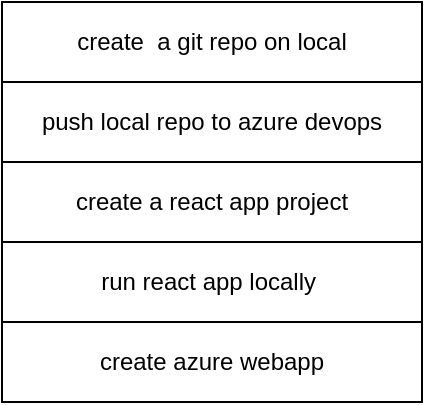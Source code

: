 <mxfile version="14.6.0" type="github">
  <diagram id="VKaJbR31jsxkiZNYTzbu" name="Page-1">
    <mxGraphModel dx="878" dy="450" grid="1" gridSize="10" guides="0" tooltips="1" connect="0" arrows="1" fold="1" page="1" pageScale="1" pageWidth="1100" pageHeight="850" math="0" shadow="0">
      <root>
        <mxCell id="0" />
        <mxCell id="1" parent="0" />
        <mxCell id="1maaU_qKoWSlYGOiRlm9-1" value="create&amp;nbsp; a git repo on local" style="rounded=0;whiteSpace=wrap;html=1;" vertex="1" parent="1">
          <mxGeometry x="370" y="20" width="210" height="40" as="geometry" />
        </mxCell>
        <mxCell id="1maaU_qKoWSlYGOiRlm9-9" value="push local repo to azure devops" style="rounded=0;whiteSpace=wrap;html=1;" vertex="1" parent="1">
          <mxGeometry x="370" y="60" width="210" height="40" as="geometry" />
        </mxCell>
        <mxCell id="1maaU_qKoWSlYGOiRlm9-13" value="create a react app project" style="rounded=0;whiteSpace=wrap;html=1;" vertex="1" parent="1">
          <mxGeometry x="370" y="100" width="210" height="40" as="geometry" />
        </mxCell>
        <mxCell id="1maaU_qKoWSlYGOiRlm9-14" value="run react app locally&amp;nbsp;" style="rounded=0;whiteSpace=wrap;html=1;" vertex="1" parent="1">
          <mxGeometry x="370" y="140" width="210" height="40" as="geometry" />
        </mxCell>
        <mxCell id="1maaU_qKoWSlYGOiRlm9-15" value="create azure webapp" style="rounded=0;whiteSpace=wrap;html=1;" vertex="1" parent="1">
          <mxGeometry x="370" y="180" width="210" height="40" as="geometry" />
        </mxCell>
      </root>
    </mxGraphModel>
  </diagram>
</mxfile>
